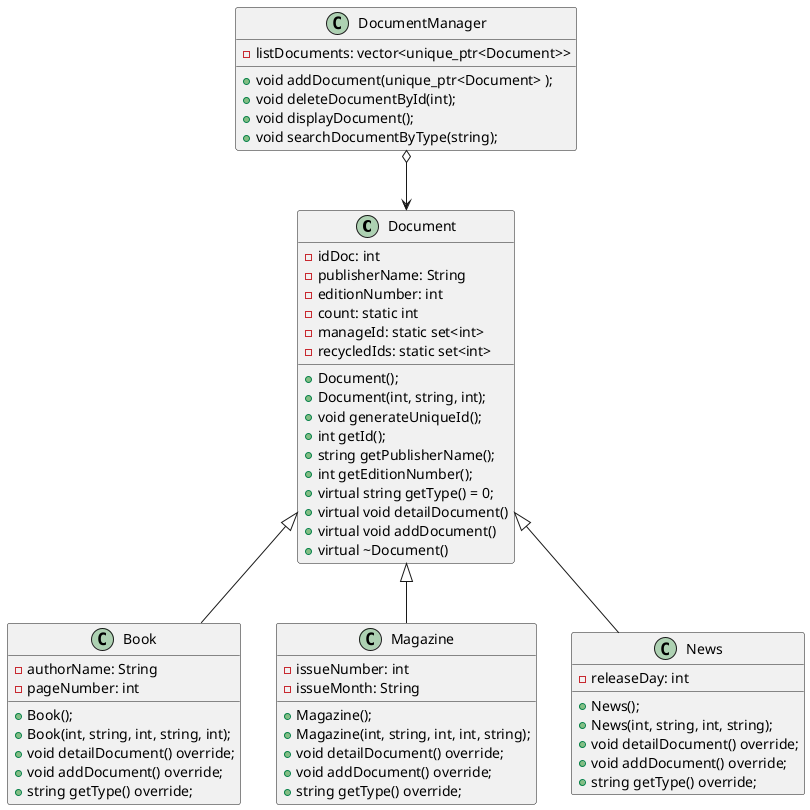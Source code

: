 @startuml

class Document{
  - idDoc: int
  - publisherName: String
  - editionNumber: int
  - count: static int
  - manageId: static set<int>
  - recycledIds: static set<int>
  + Document();
  + Document(int, string, int);
  + void generateUniqueId();
  + int getId();
  + string getPublisherName();
  + int getEditionNumber();
  + virtual string getType() = 0;
  + virtual void detailDocument()
  + virtual void addDocument()
  + virtual ~Document()
}

class Book{
  - authorName: String
  - pageNumber: int
  + Book();
  + Book(int, string, int, string, int);
  + void detailDocument() override;
  + void addDocument() override;
  + string getType() override;
}

class Magazine{
  - issueNumber: int
  - issueMonth: String
  + Magazine();
  + Magazine(int, string, int, int, string);
  + void detailDocument() override;
  + void addDocument() override;
  + string getType() override;
}

class News{
  - releaseDay: int
  + News();
  + News(int, string, int, string);
  + void detailDocument() override;
  + void addDocument() override;
  + string getType() override;
}

class DocumentManager {
  - listDocuments: vector<unique_ptr<Document>>
  + void addDocument(unique_ptr<Document> );
  + void deleteDocumentById(int);
  + void displayDocument();
  + void searchDocumentByType(string);
}

Document <|-- Book
Document <|-- Magazine
Document <|-- News
DocumentManager o--> Document
@enduml
